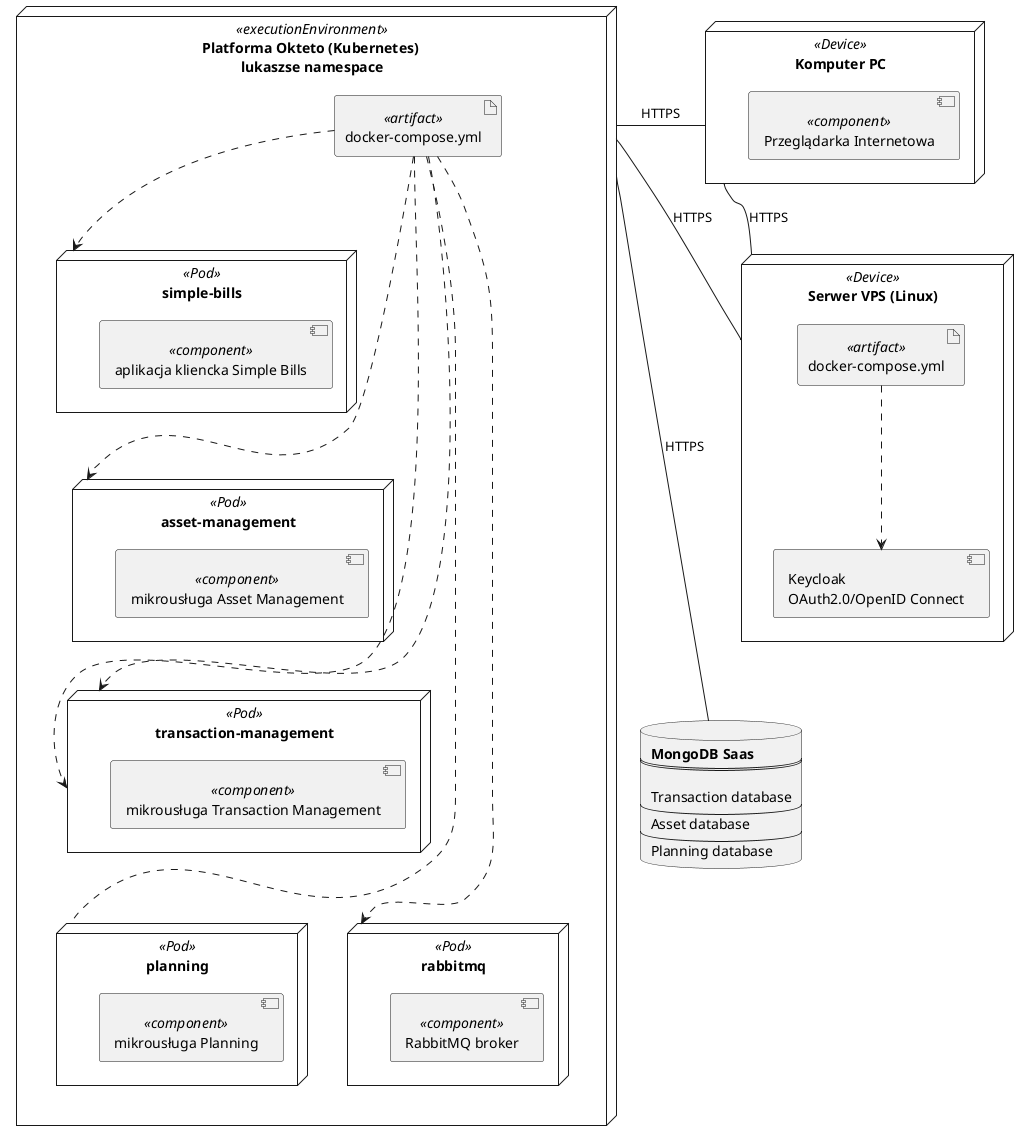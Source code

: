 @startuml
'https://plantuml.com/deployment-diagram


node "Serwer VPS (Linux)" <<Device>> as linux {
    artifact "docker-compose.yml" <<artifact>> as dcompKeycloak
    component "Keycloak \nOAuth2.0/OpenID Connect" as keycloak
}

node "Komputer PC" <<Device>> as pc {
    component "Przeglądarka Internetowa" <<component>>
}

node "Platforma Okteto (Kubernetes) \nlukaszse namespace" <<executionEnvironment>> as okteto {

    artifact "docker-compose.yml" <<artifact>> as dComp

    node "simple-bills" <<Pod>> as gui {
    component "aplikacja kliencka Simple Bills" <<component>>
    }

    node "asset-management" <<Pod>> as asset {
    component "mikrousługa Asset Management" <<component>>
    }

    node "transaction-management" <<Pod>> as transaction {
    component "mikrousługa Transaction Management" <<component>>
    }

    node "planning" <<Pod>> as planning {
    component "mikrousługa Planning" <<component>>
    }

    node "rabbitmq" <<Pod>> as rabbit {
    component "RabbitMQ broker" <<component>>
    }
}


database mongo [
<b>MongoDB Saas
===

Transaction database
----
Asset database
----
Planning database
]

dComp ..> gui
dComp ..... planning
dComp ...> asset
dComp ....> transaction
dComp ...> transaction
dComp .....> rabbit
dcompKeycloak ..> keycloak
pc -left- okteto : HTTPS
linux -- okteto : HTTPS
pc -- linux : HTTPS
okteto ---- mongo : HTTPS



'actor actor
'actor/ "actor/"
'agent agent
'artifact artifact
'boundary boundary
'card card
'circle circle
'cloud cloud
'collections collections
'component component
'control control
'database database
'entity entity
'file file
'folder folder
'frame frame
'interface interface
'label label
'node node
'package package
'queue queue
'rectangle rectangle
'stack stack
'storage storage
'usecase usecase
'usecase/ "usecase/"


'artifact artifact {
'card card {
'cloud cloud {
'component component {
'database database {
'file file {
'folder folder {
'frame frame {
'hexagon hexagon {
'node node {
'package package {
'queue queue {
'rectangle rectangle {
'stack stack {
'storage storage {
'}
'}
'}
'}
'}
'}
'}
'}
'}
'}
'}
'}
'}
'}
'}



@enduml